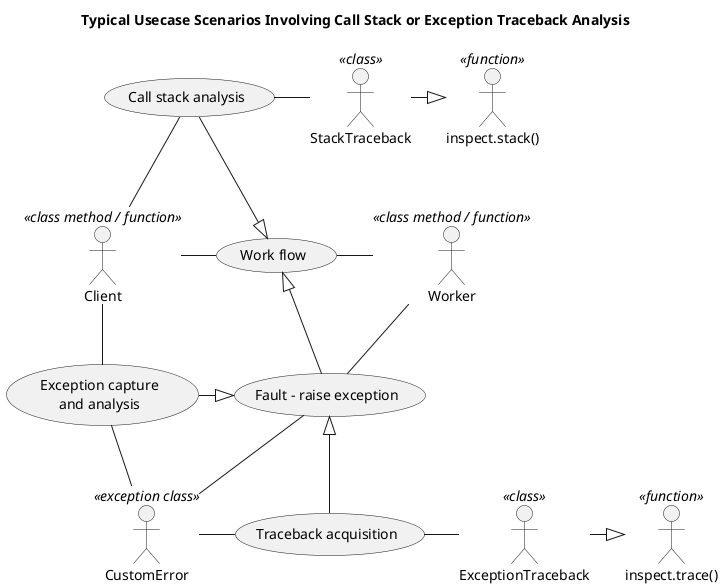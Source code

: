 @startuml traceback_use_cases

title Typical Usecase Scenarios Involving Call Stack or Exception Traceback Analysis

usecase "Call stack analysis" as Analysis

actor StackTraceback <<class>>

Analysis - StackTraceback

actor "inspect.stack()" <<function>> as Stack

StackTraceback -|> Stack

usecase "Work flow" as Flow

Analysis --|> Flow

actor Client <<class method / function>>

Analysis -- Client

actor Worker <<class method / function>>

actor CustomError <<exception class>>

usecase "Fault - raise exception" as Raise

usecase "Exception capture\nand analysis" as Capture

Client - Flow

Flow - Worker

Flow <|-- Raise

Capture -|> Raise

Client -- Capture

Worker -- Raise

Capture  -- CustomError

Raise -- CustomError

usecase "Traceback acquisition" as Acquire

Raise <|-- Acquire

CustomError - Acquire

actor ExceptionTraceback <<class>>

Acquire - ExceptionTraceback

actor "inspect.trace()" <<function>> as Trace

ExceptionTraceback -|> Trace

@enduml